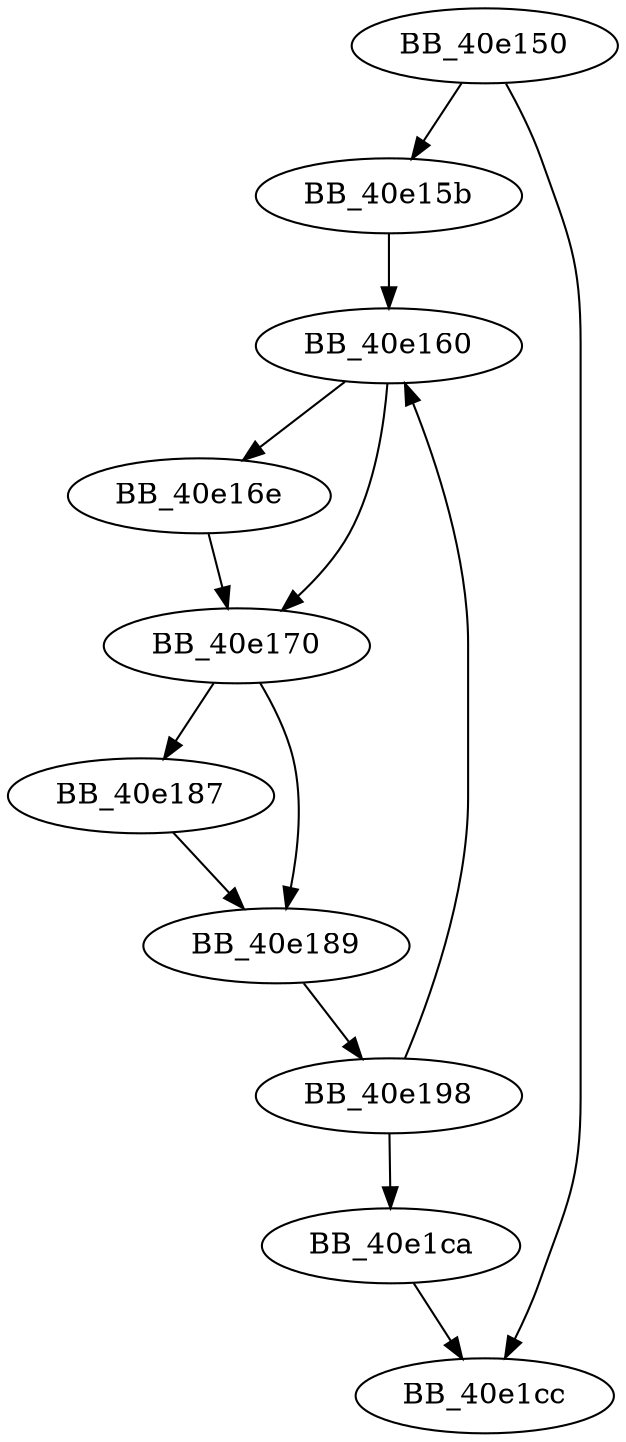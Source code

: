 DiGraph sub_40E150{
BB_40e150->BB_40e15b
BB_40e150->BB_40e1cc
BB_40e15b->BB_40e160
BB_40e160->BB_40e16e
BB_40e160->BB_40e170
BB_40e16e->BB_40e170
BB_40e170->BB_40e187
BB_40e170->BB_40e189
BB_40e187->BB_40e189
BB_40e189->BB_40e198
BB_40e198->BB_40e160
BB_40e198->BB_40e1ca
BB_40e1ca->BB_40e1cc
}
